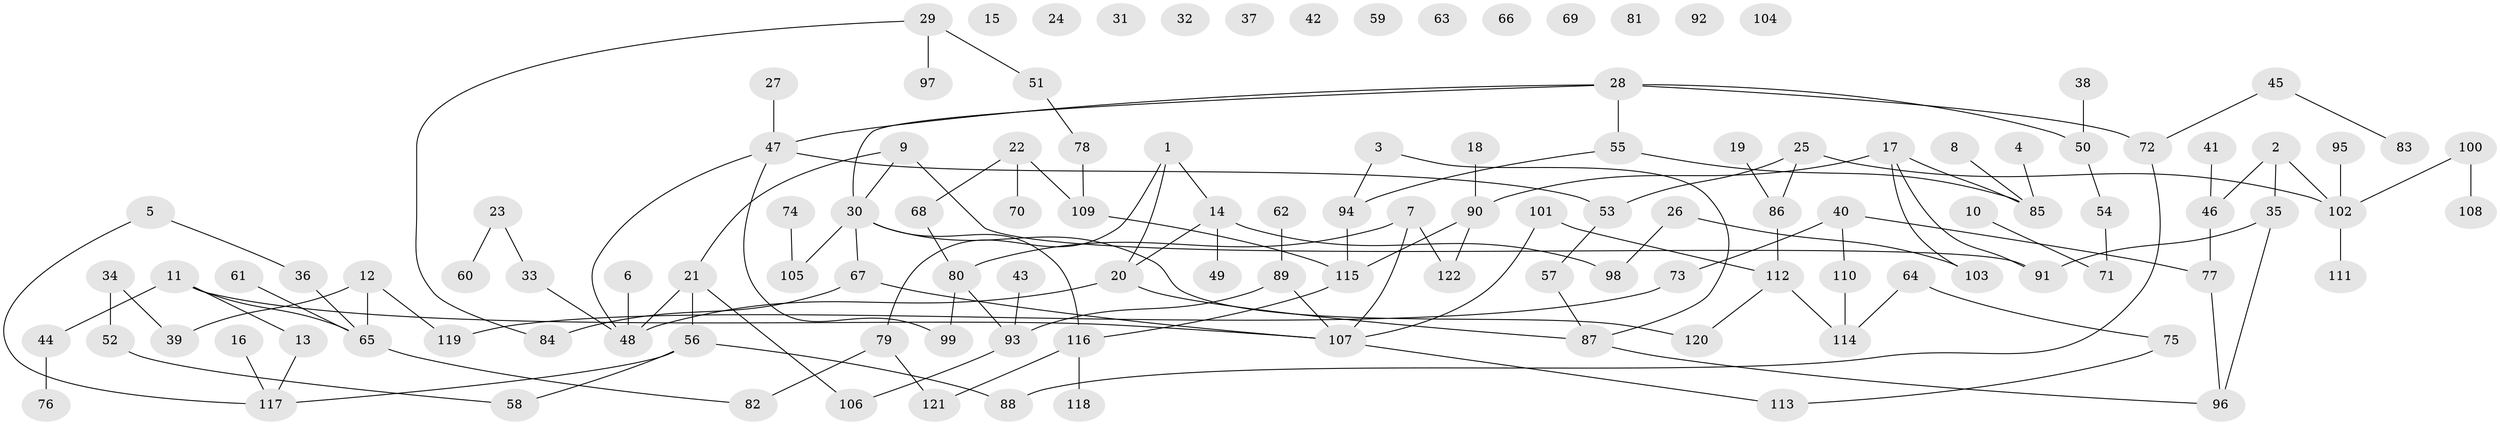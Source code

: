 // coarse degree distribution, {1: 0.2, 2: 0.3176470588235294, 3: 0.09411764705882353, 0: 0.15294117647058825, 4: 0.1411764705882353, 5: 0.058823529411764705, 9: 0.011764705882352941, 7: 0.011764705882352941, 8: 0.011764705882352941}
// Generated by graph-tools (version 1.1) at 2025/43/03/04/25 21:43:36]
// undirected, 122 vertices, 136 edges
graph export_dot {
graph [start="1"]
  node [color=gray90,style=filled];
  1;
  2;
  3;
  4;
  5;
  6;
  7;
  8;
  9;
  10;
  11;
  12;
  13;
  14;
  15;
  16;
  17;
  18;
  19;
  20;
  21;
  22;
  23;
  24;
  25;
  26;
  27;
  28;
  29;
  30;
  31;
  32;
  33;
  34;
  35;
  36;
  37;
  38;
  39;
  40;
  41;
  42;
  43;
  44;
  45;
  46;
  47;
  48;
  49;
  50;
  51;
  52;
  53;
  54;
  55;
  56;
  57;
  58;
  59;
  60;
  61;
  62;
  63;
  64;
  65;
  66;
  67;
  68;
  69;
  70;
  71;
  72;
  73;
  74;
  75;
  76;
  77;
  78;
  79;
  80;
  81;
  82;
  83;
  84;
  85;
  86;
  87;
  88;
  89;
  90;
  91;
  92;
  93;
  94;
  95;
  96;
  97;
  98;
  99;
  100;
  101;
  102;
  103;
  104;
  105;
  106;
  107;
  108;
  109;
  110;
  111;
  112;
  113;
  114;
  115;
  116;
  117;
  118;
  119;
  120;
  121;
  122;
  1 -- 14;
  1 -- 20;
  1 -- 79;
  2 -- 35;
  2 -- 46;
  2 -- 102;
  3 -- 87;
  3 -- 94;
  4 -- 85;
  5 -- 36;
  5 -- 117;
  6 -- 48;
  7 -- 80;
  7 -- 107;
  7 -- 122;
  8 -- 85;
  9 -- 21;
  9 -- 30;
  9 -- 91;
  10 -- 71;
  11 -- 13;
  11 -- 44;
  11 -- 65;
  11 -- 107;
  12 -- 39;
  12 -- 65;
  12 -- 119;
  13 -- 117;
  14 -- 20;
  14 -- 49;
  14 -- 98;
  16 -- 117;
  17 -- 85;
  17 -- 90;
  17 -- 91;
  17 -- 103;
  18 -- 90;
  19 -- 86;
  20 -- 48;
  20 -- 87;
  21 -- 48;
  21 -- 56;
  21 -- 106;
  22 -- 68;
  22 -- 70;
  22 -- 109;
  23 -- 33;
  23 -- 60;
  25 -- 53;
  25 -- 86;
  25 -- 102;
  26 -- 98;
  26 -- 103;
  27 -- 47;
  28 -- 30;
  28 -- 47;
  28 -- 50;
  28 -- 55;
  28 -- 72;
  29 -- 51;
  29 -- 84;
  29 -- 97;
  30 -- 67;
  30 -- 105;
  30 -- 116;
  30 -- 120;
  33 -- 48;
  34 -- 39;
  34 -- 52;
  35 -- 91;
  35 -- 96;
  36 -- 65;
  38 -- 50;
  40 -- 73;
  40 -- 77;
  40 -- 110;
  41 -- 46;
  43 -- 93;
  44 -- 76;
  45 -- 72;
  45 -- 83;
  46 -- 77;
  47 -- 48;
  47 -- 53;
  47 -- 99;
  50 -- 54;
  51 -- 78;
  52 -- 58;
  53 -- 57;
  54 -- 71;
  55 -- 85;
  55 -- 94;
  56 -- 58;
  56 -- 88;
  56 -- 117;
  57 -- 87;
  61 -- 65;
  62 -- 89;
  64 -- 75;
  64 -- 114;
  65 -- 82;
  67 -- 84;
  67 -- 107;
  68 -- 80;
  72 -- 88;
  73 -- 119;
  74 -- 105;
  75 -- 113;
  77 -- 96;
  78 -- 109;
  79 -- 82;
  79 -- 121;
  80 -- 93;
  80 -- 99;
  86 -- 112;
  87 -- 96;
  89 -- 93;
  89 -- 107;
  90 -- 115;
  90 -- 122;
  93 -- 106;
  94 -- 115;
  95 -- 102;
  100 -- 102;
  100 -- 108;
  101 -- 107;
  101 -- 112;
  102 -- 111;
  107 -- 113;
  109 -- 115;
  110 -- 114;
  112 -- 114;
  112 -- 120;
  115 -- 116;
  116 -- 118;
  116 -- 121;
}
